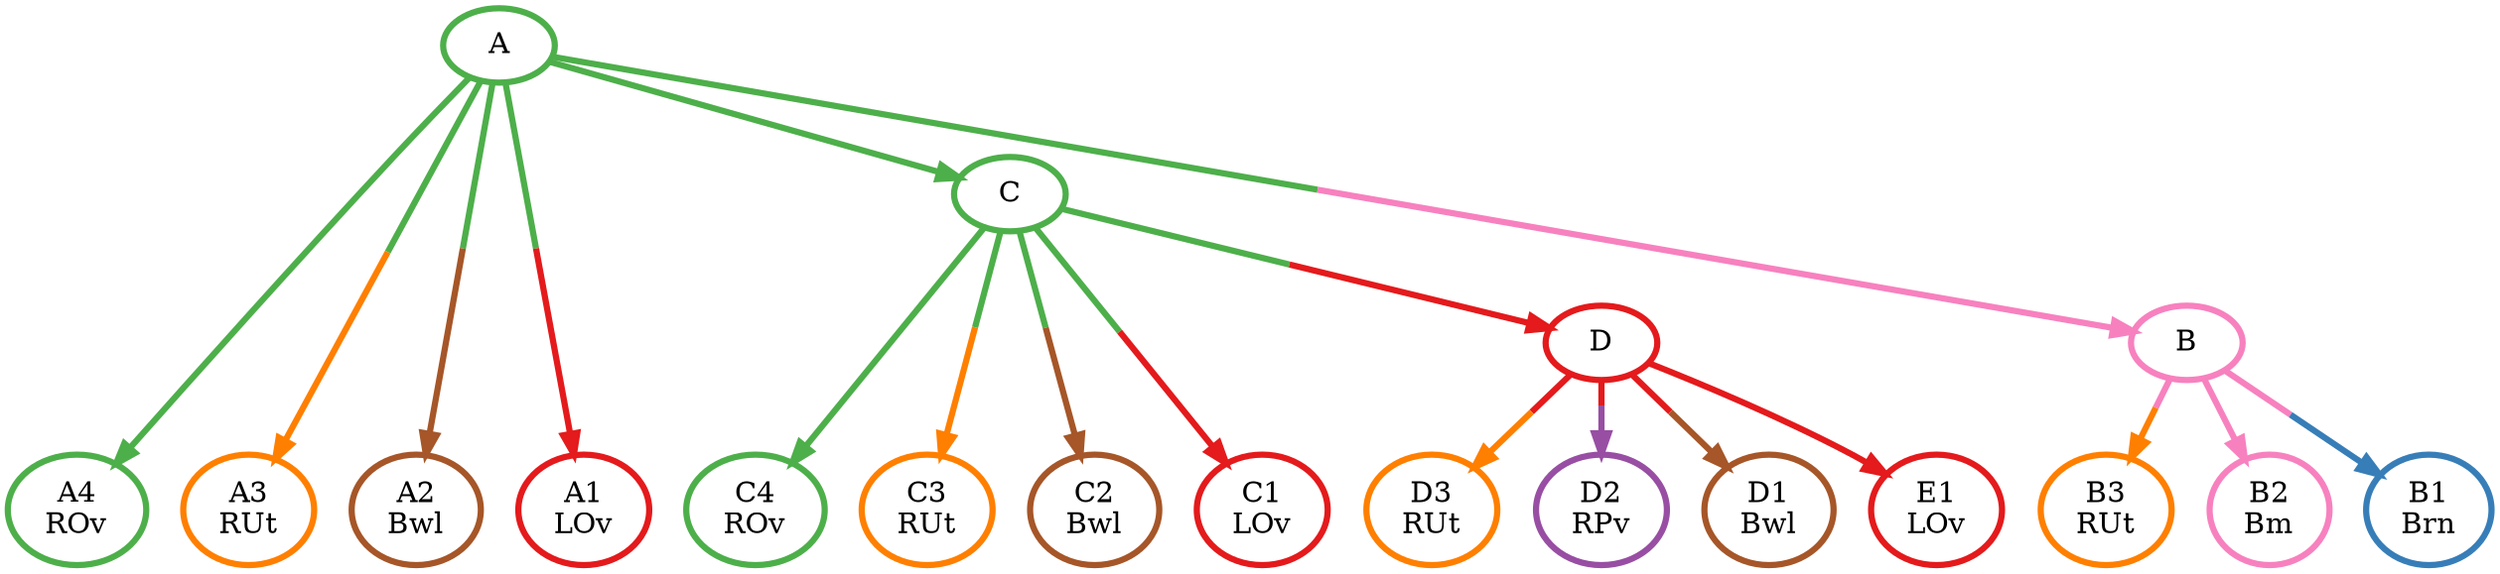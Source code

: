 digraph T {
	{
		rank=same
		18 [penwidth=3,colorscheme=set19,color=5,label="D3\nRUt"]
		17 [penwidth=3,colorscheme=set19,color=4,label="D2\nRPv"]
		16 [penwidth=3,colorscheme=set19,color=7,label="D1\nBwl"]
		15 [penwidth=3,colorscheme=set19,color=3,label="C4\nROv"]
		14 [penwidth=3,colorscheme=set19,color=5,label="C3\nRUt"]
		13 [penwidth=3,colorscheme=set19,color=7,label="C2\nBwl"]
		12 [penwidth=3,colorscheme=set19,color=1,label="C1\nLOv"]
		11 [penwidth=3,colorscheme=set19,color=5,label="B3\nRUt"]
		10 [penwidth=3,colorscheme=set19,color=8,label="B2\nBm"]
		9 [penwidth=3,colorscheme=set19,color=2,label="B1\nBrn"]
		8 [penwidth=3,colorscheme=set19,color=3,label="A4\nROv"]
		7 [penwidth=3,colorscheme=set19,color=5,label="A3\nRUt"]
		6 [penwidth=3,colorscheme=set19,color=7,label="A2\nBwl"]
		5 [penwidth=3,colorscheme=set19,color=1,label="A1\nLOv"]
		4 [penwidth=3,colorscheme=set19,color=1,label="E1\nLOv"]
	}
	3 [penwidth=3,colorscheme=set19,color=1,label="D"]
	2 [penwidth=3,colorscheme=set19,color=3,label="C"]
	1 [penwidth=3,colorscheme=set19,color=8,label="B"]
	0 [penwidth=3,colorscheme=set19,color=3,label="A"]
	3 -> 18 [penwidth=3,colorscheme=set19,color="1;0.5:5"]
	3 -> 17 [penwidth=3,colorscheme=set19,color="1;0.5:4"]
	3 -> 16 [penwidth=3,colorscheme=set19,color="1;0.5:7"]
	3 -> 4 [penwidth=3,colorscheme=set19,color=1]
	2 -> 15 [penwidth=3,colorscheme=set19,color=3]
	2 -> 14 [penwidth=3,colorscheme=set19,color="3;0.5:5"]
	2 -> 13 [penwidth=3,colorscheme=set19,color="3;0.5:7"]
	2 -> 12 [penwidth=3,colorscheme=set19,color="3;0.5:1"]
	2 -> 3 [penwidth=3,colorscheme=set19,color="3;0.5:1"]
	1 -> 11 [penwidth=3,colorscheme=set19,color="8;0.5:5"]
	1 -> 10 [penwidth=3,colorscheme=set19,color=8]
	1 -> 9 [penwidth=3,colorscheme=set19,color="8;0.5:2"]
	0 -> 8 [penwidth=3,colorscheme=set19,color=3]
	0 -> 7 [penwidth=3,colorscheme=set19,color="3;0.5:5"]
	0 -> 6 [penwidth=3,colorscheme=set19,color="3;0.5:7"]
	0 -> 5 [penwidth=3,colorscheme=set19,color="3;0.5:1"]
	0 -> 2 [penwidth=3,colorscheme=set19,color=3]
	0 -> 1 [penwidth=3,colorscheme=set19,color="3;0.5:8"]
}
